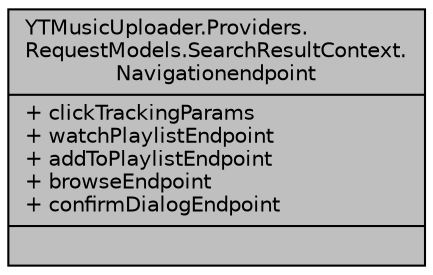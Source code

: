 digraph "YTMusicUploader.Providers.RequestModels.SearchResultContext.Navigationendpoint"
{
 // LATEX_PDF_SIZE
  edge [fontname="Helvetica",fontsize="10",labelfontname="Helvetica",labelfontsize="10"];
  node [fontname="Helvetica",fontsize="10",shape=record];
  Node1 [label="{YTMusicUploader.Providers.\lRequestModels.SearchResultContext.\lNavigationendpoint\n|+ clickTrackingParams\l+ watchPlaylistEndpoint\l+ addToPlaylistEndpoint\l+ browseEndpoint\l+ confirmDialogEndpoint\l|}",height=0.2,width=0.4,color="black", fillcolor="grey75", style="filled", fontcolor="black",tooltip=" "];
}
